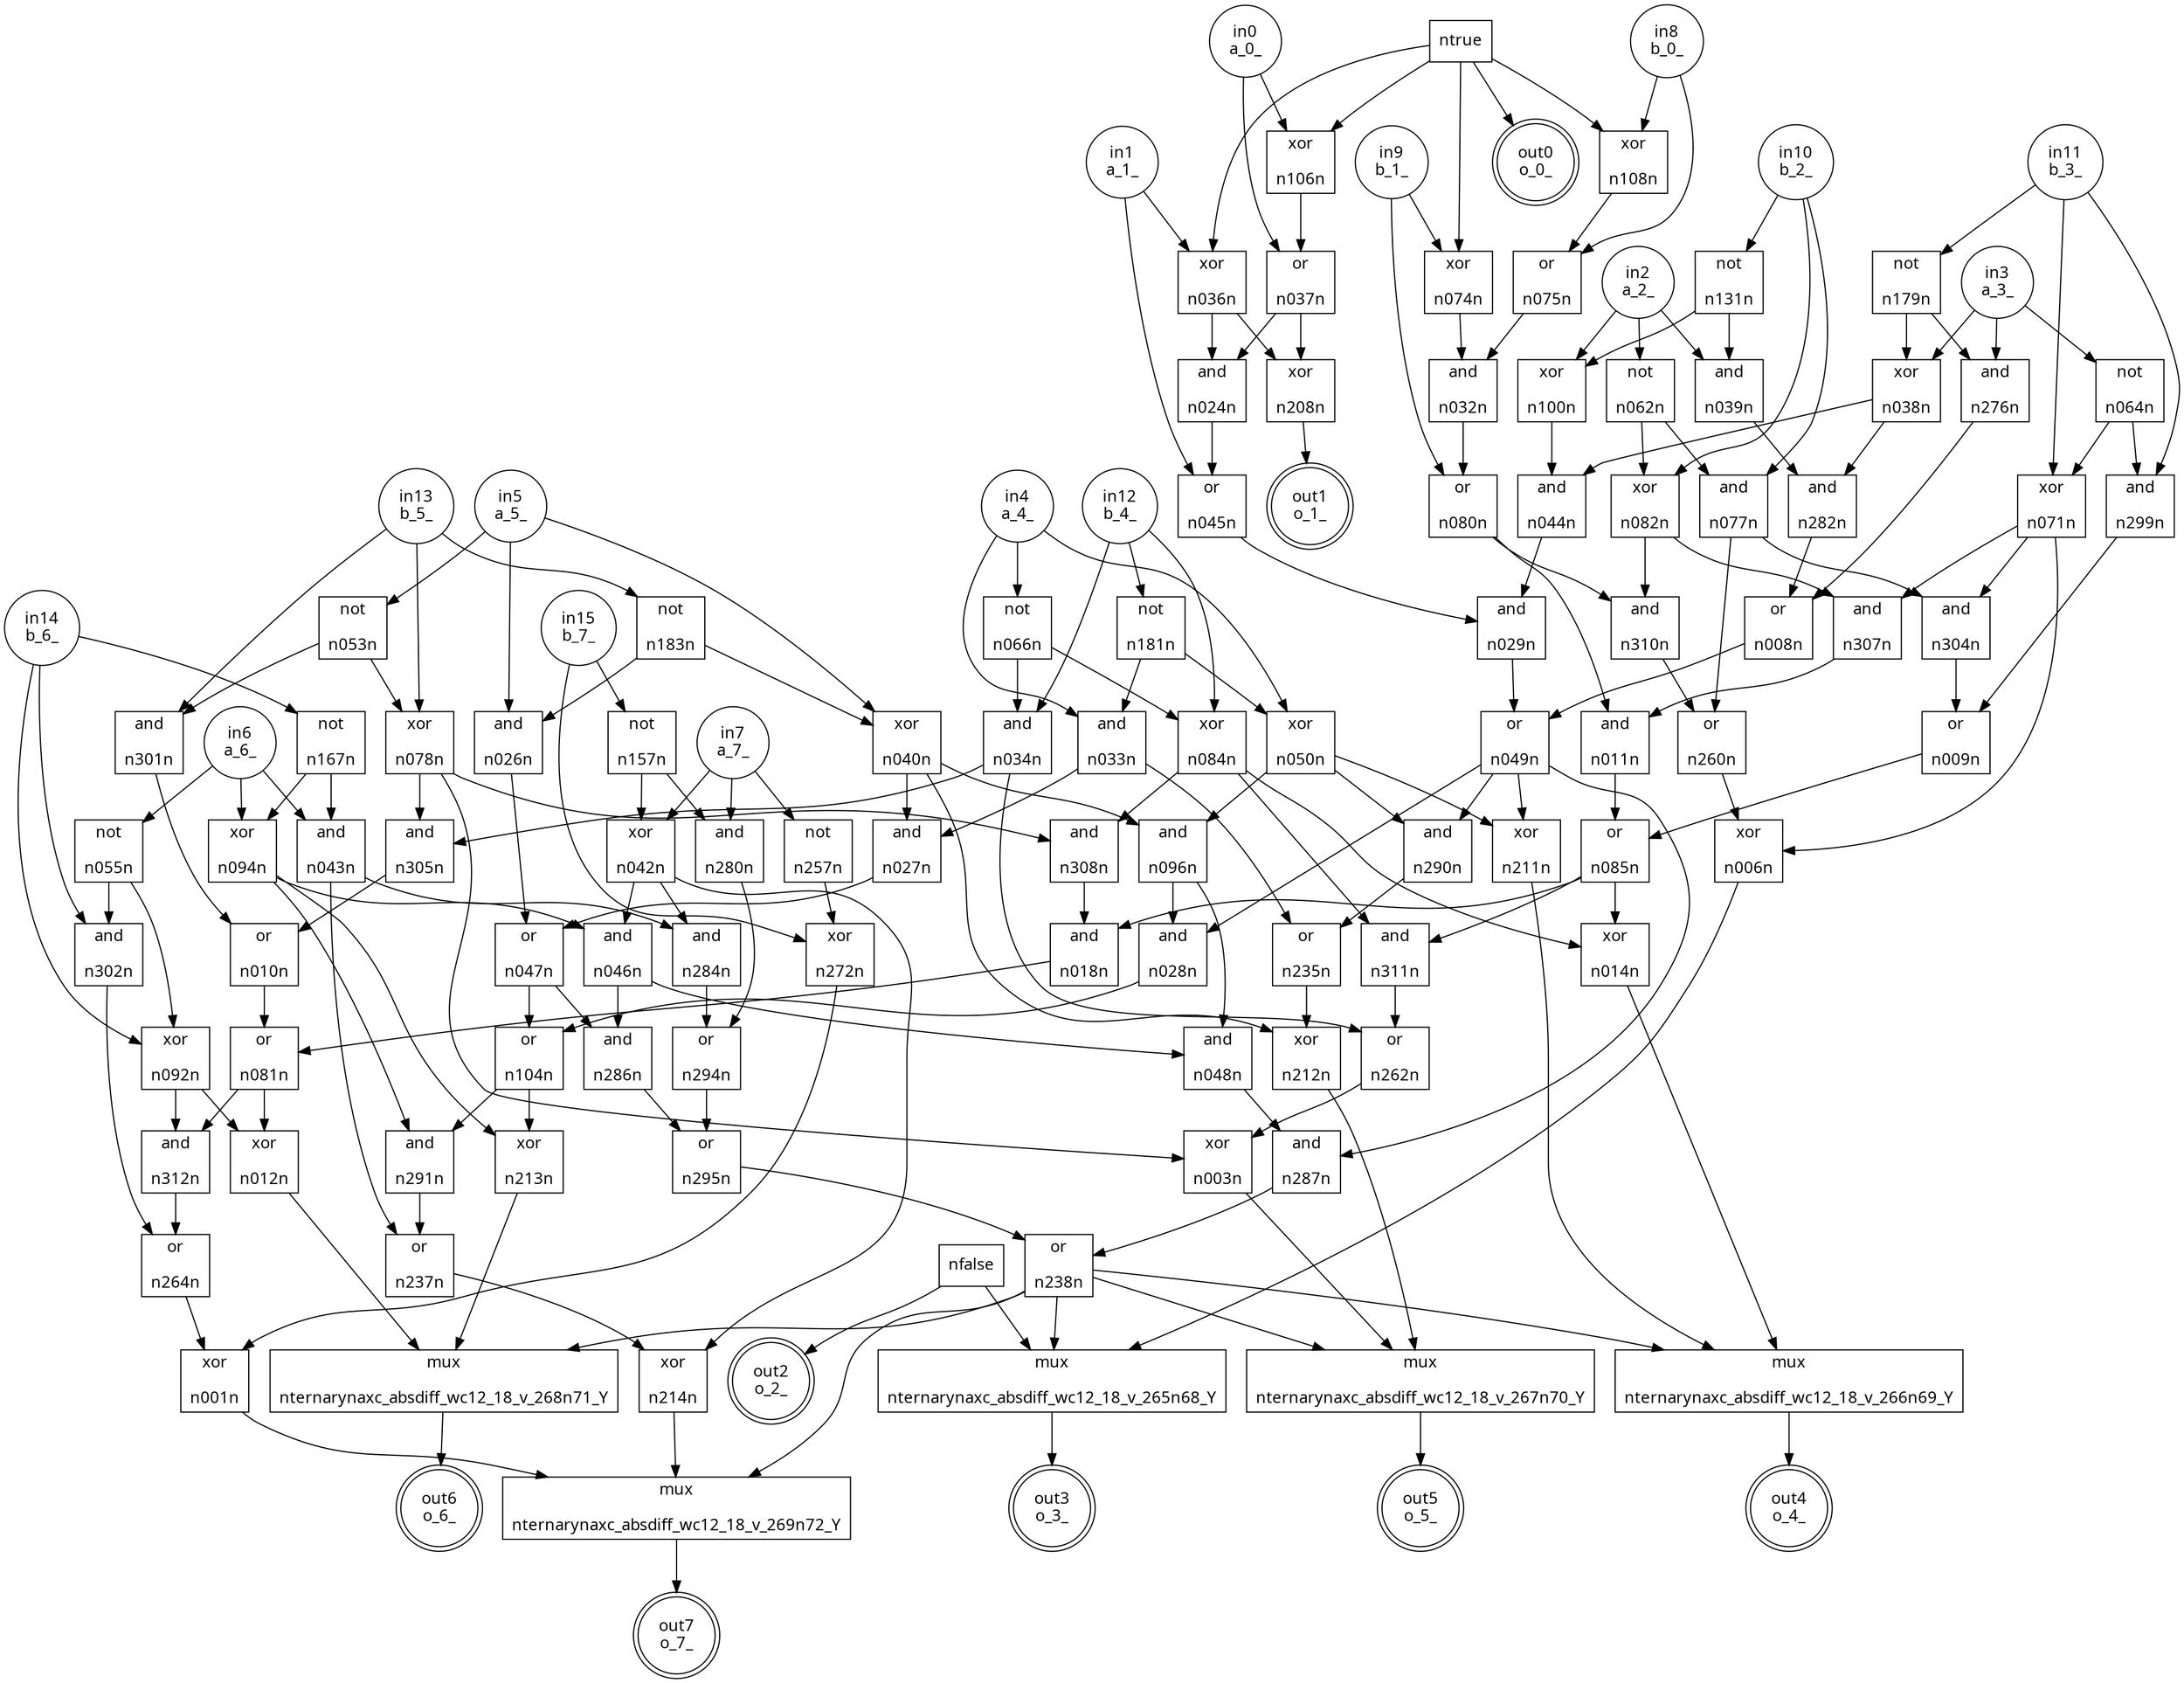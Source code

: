 digraph circuit {
    node[style=filled, fillcolor=white, shape=rect, fontname=geneva]
    a_0_ [label="in0\na_0_", shape=circle, fillcolor=white]
    a_1_ [label="in1\na_1_", shape=circle, fillcolor=white]
    a_2_ [label="in2\na_2_", shape=circle, fillcolor=white]
    a_3_ [label="in3\na_3_", shape=circle, fillcolor=white]
    a_4_ [label="in4\na_4_", shape=circle, fillcolor=white]
    a_5_ [label="in5\na_5_", shape=circle, fillcolor=white]
    a_6_ [label="in6\na_6_", shape=circle, fillcolor=white]
    a_7_ [label="in7\na_7_", shape=circle, fillcolor=white]
    b_0_ [label="in8\nb_0_", shape=circle, fillcolor=white]
    b_1_ [label="in9\nb_1_", shape=circle, fillcolor=white]
    b_2_ [label="in10\nb_2_", shape=circle, fillcolor=white]
    b_3_ [label="in11\nb_3_", shape=circle, fillcolor=white]
    b_4_ [label="in12\nb_4_", shape=circle, fillcolor=white]
    b_5_ [label="in13\nb_5_", shape=circle, fillcolor=white]
    b_6_ [label="in14\nb_6_", shape=circle, fillcolor=white]
    b_7_ [label="in15\nb_7_", shape=circle, fillcolor=white]
    n039n [label="and\n\nn039n", fillcolor=white]
    n276n [label="and\n\nn276n", fillcolor=white]
    n033n [label="and\n\nn033n", fillcolor=white]
    n026n [label="and\n\nn026n", fillcolor=white]
    n043n [label="and\n\nn043n", fillcolor=white]
    n280n [label="and\n\nn280n", fillcolor=white]
    n077n [label="and\n\nn077n", fillcolor=white]
    n299n [label="and\n\nn299n", fillcolor=white]
    n034n [label="and\n\nn034n", fillcolor=white]
    n301n [label="and\n\nn301n", fillcolor=white]
    n302n [label="and\n\nn302n", fillcolor=white]
    n024n [label="and\n\nn024n", fillcolor=white]
    n282n [label="and\n\nn282n", fillcolor=white]
    n027n [label="and\n\nn027n", fillcolor=white]
    n284n [label="and\n\nn284n", fillcolor=white]
    n029n [label="and\n\nn029n", fillcolor=white]
    n286n [label="and\n\nn286n", fillcolor=white]
    n287n [label="and\n\nn287n", fillcolor=white]
    n044n [label="and\n\nn044n", fillcolor=white]
    n096n [label="and\n\nn096n", fillcolor=white]
    n046n [label="and\n\nn046n", fillcolor=white]
    n048n [label="and\n\nn048n", fillcolor=white]
    n028n [label="and\n\nn028n", fillcolor=white]
    n290n [label="and\n\nn290n", fillcolor=white]
    n291n [label="and\n\nn291n", fillcolor=white]
    n032n [label="and\n\nn032n", fillcolor=white]
    n304n [label="and\n\nn304n", fillcolor=white]
    n305n [label="and\n\nn305n", fillcolor=white]
    n011n [label="and\n\nn011n", fillcolor=white]
    n307n [label="and\n\nn307n", fillcolor=white]
    n308n [label="and\n\nn308n", fillcolor=white]
    n018n [label="and\n\nn018n", fillcolor=white]
    n310n [label="and\n\nn310n", fillcolor=white]
    n311n [label="and\n\nn311n", fillcolor=white]
    n312n [label="and\n\nn312n", fillcolor=white]
    n183n [label="not\n\nn183n", fillcolor=white]
    n131n [label="not\n\nn131n", fillcolor=white]
    n179n [label="not\n\nn179n", fillcolor=white]
    n181n [label="not\n\nn181n", fillcolor=white]
    n167n [label="not\n\nn167n", fillcolor=white]
    n157n [label="not\n\nn157n", fillcolor=white]
    n062n [label="not\n\nn062n", fillcolor=white]
    n064n [label="not\n\nn064n", fillcolor=white]
    n066n [label="not\n\nn066n", fillcolor=white]
    n053n [label="not\n\nn053n", fillcolor=white]
    n055n [label="not\n\nn055n", fillcolor=white]
    n257n [label="not\n\nn257n", fillcolor=white]
    n295n [label="or\n\nn295n", fillcolor=white]
    n238n [label="or\n\nn238n", fillcolor=white]
    n104n [label="or\n\nn104n", fillcolor=white]
    n235n [label="or\n\nn235n", fillcolor=white]
    n037n [label="or\n\nn037n", fillcolor=white]
    n045n [label="or\n\nn045n", fillcolor=white]
    n008n [label="or\n\nn008n", fillcolor=white]
    n047n [label="or\n\nn047n", fillcolor=white]
    n294n [label="or\n\nn294n", fillcolor=white]
    n049n [label="or\n\nn049n", fillcolor=white]
    n237n [label="or\n\nn237n", fillcolor=white]
    n075n [label="or\n\nn075n", fillcolor=white]
    n080n [label="or\n\nn080n", fillcolor=white]
    n009n [label="or\n\nn009n", fillcolor=white]
    n010n [label="or\n\nn010n", fillcolor=white]
    n085n [label="or\n\nn085n", fillcolor=white]
    n081n [label="or\n\nn081n", fillcolor=white]
    n260n [label="or\n\nn260n", fillcolor=white]
    n262n [label="or\n\nn262n", fillcolor=white]
    n264n [label="or\n\nn264n", fillcolor=white]
    nternarynaxc_absdiff_wc12_18_v_265n68_Y [label="mux\n\nnternarynaxc_absdiff_wc12_18_v_265n68_Y", fillcolor=white]
    nternarynaxc_absdiff_wc12_18_v_266n69_Y [label="mux\n\nnternarynaxc_absdiff_wc12_18_v_266n69_Y", fillcolor=white]
    nternarynaxc_absdiff_wc12_18_v_267n70_Y [label="mux\n\nnternarynaxc_absdiff_wc12_18_v_267n70_Y", fillcolor=white]
    nternarynaxc_absdiff_wc12_18_v_268n71_Y [label="mux\n\nnternarynaxc_absdiff_wc12_18_v_268n71_Y", fillcolor=white]
    nternarynaxc_absdiff_wc12_18_v_269n72_Y [label="mux\n\nnternarynaxc_absdiff_wc12_18_v_269n72_Y", fillcolor=white]
    n208n [label="xor\n\nn208n", fillcolor=white]
    n211n [label="xor\n\nn211n", fillcolor=white]
    n212n [label="xor\n\nn212n", fillcolor=white]
    n213n [label="xor\n\nn213n", fillcolor=white]
    n214n [label="xor\n\nn214n", fillcolor=white]
    n106n [label="xor\n\nn106n", fillcolor=white]
    n036n [label="xor\n\nn036n", fillcolor=white]
    n100n [label="xor\n\nn100n", fillcolor=white]
    n038n [label="xor\n\nn038n", fillcolor=white]
    n050n [label="xor\n\nn050n", fillcolor=white]
    n040n [label="xor\n\nn040n", fillcolor=white]
    n094n [label="xor\n\nn094n", fillcolor=white]
    n042n [label="xor\n\nn042n", fillcolor=white]
    n006n [label="xor\n\nn006n", fillcolor=white]
    n014n [label="xor\n\nn014n", fillcolor=white]
    n003n [label="xor\n\nn003n", fillcolor=white]
    n012n [label="xor\n\nn012n", fillcolor=white]
    n001n [label="xor\n\nn001n", fillcolor=white]
    n108n [label="xor\n\nn108n", fillcolor=white]
    n074n [label="xor\n\nn074n", fillcolor=white]
    n082n [label="xor\n\nn082n", fillcolor=white]
    n071n [label="xor\n\nn071n", fillcolor=white]
    n084n [label="xor\n\nn084n", fillcolor=white]
    n078n [label="xor\n\nn078n", fillcolor=white]
    n092n [label="xor\n\nn092n", fillcolor=white]
    n272n [label="xor\n\nn272n", fillcolor=white]
    o_3_ [label="assign\n\no_3_", fillcolor=white]
    o_4_ [label="assign\n\no_4_", fillcolor=white]
    o_5_ [label="assign\n\no_5_", fillcolor=white]
    o_6_ [label="assign\n\no_6_", fillcolor=white]
    o_7_ [label="assign\n\no_7_", fillcolor=white]
    o_0_ [label="assign\n\no_0_", fillcolor=white]
    o_1_ [label="assign\n\no_1_", fillcolor=white]
    o_2_ [label="assign\n\no_2_", fillcolor=white]
    o_0_ [label="out0\no_0_", shape=doublecircle, fillcolor=white]
    o_1_ [label="out1\no_1_", shape=doublecircle, fillcolor=white]
    o_2_ [label="out2\no_2_", shape=doublecircle, fillcolor=white]
    o_3_ [label="out3\no_3_", shape=doublecircle, fillcolor=white]
    o_4_ [label="out4\no_4_", shape=doublecircle, fillcolor=white]
    o_5_ [label="out5\no_5_", shape=doublecircle, fillcolor=white]
    o_6_ [label="out6\no_6_", shape=doublecircle, fillcolor=white]
    o_7_ [label="out7\no_7_", shape=doublecircle, fillcolor=white]
    edge [fontname=Geneva, fontcolor=forestgreen]
    a_2_ -> n039n
    n131n -> n039n
    a_3_ -> n276n
    n179n -> n276n
    a_4_ -> n033n
    n181n -> n033n
    a_5_ -> n026n
    n183n -> n026n
    a_6_ -> n043n
    n167n -> n043n
    a_7_ -> n280n
    n157n -> n280n
    b_2_ -> n077n
    n062n -> n077n
    b_3_ -> n299n
    n064n -> n299n
    b_4_ -> n034n
    n066n -> n034n
    b_5_ -> n301n
    n053n -> n301n
    b_6_ -> n302n
    n055n -> n302n
    n036n -> n024n
    n037n -> n024n
    n038n -> n282n
    n039n -> n282n
    n040n -> n027n
    n033n -> n027n
    n042n -> n284n
    n043n -> n284n
    n044n -> n029n
    n045n -> n029n
    n046n -> n286n
    n047n -> n286n
    n048n -> n287n
    n049n -> n287n
    n038n -> n044n
    n100n -> n044n
    n040n -> n096n
    n050n -> n096n
    n042n -> n046n
    n094n -> n046n
    n046n -> n048n
    n096n -> n048n
    n096n -> n028n
    n049n -> n028n
    n050n -> n290n
    n049n -> n290n
    n094n -> n291n
    n104n -> n291n
    n074n -> n032n
    n075n -> n032n
    n071n -> n304n
    n077n -> n304n
    n078n -> n305n
    n034n -> n305n
    n307n -> n011n
    n080n -> n011n
    n071n -> n307n
    n082n -> n307n
    n078n -> n308n
    n084n -> n308n
    n308n -> n018n
    n085n -> n018n
    n082n -> n310n
    n080n -> n310n
    n084n -> n311n
    n085n -> n311n
    n092n -> n312n
    n081n -> n312n
    b_5_ -> n183n
    b_2_ -> n131n
    b_3_ -> n179n
    b_4_ -> n181n
    b_6_ -> n167n
    b_7_ -> n157n
    a_2_ -> n062n
    a_3_ -> n064n
    a_4_ -> n066n
    a_5_ -> n053n
    a_6_ -> n055n
    a_7_ -> n257n
    n294n -> n295n
    n286n -> n295n
    n295n -> n238n
    n287n -> n238n
    n047n -> n104n
    n028n -> n104n
    n033n -> n235n
    n290n -> n235n
    a_0_ -> n037n
    n106n -> n037n
    a_1_ -> n045n
    n024n -> n045n
    n276n -> n008n
    n282n -> n008n
    n026n -> n047n
    n027n -> n047n
    n280n -> n294n
    n284n -> n294n
    n008n -> n049n
    n029n -> n049n
    n043n -> n237n
    n291n -> n237n
    b_0_ -> n075n
    n108n -> n075n
    b_1_ -> n080n
    n032n -> n080n
    n299n -> n009n
    n304n -> n009n
    n301n -> n010n
    n305n -> n010n
    n009n -> n085n
    n011n -> n085n
    n010n -> n081n
    n018n -> n081n
    n077n -> n260n
    n310n -> n260n
    n034n -> n262n
    n311n -> n262n
    n302n -> n264n
    n312n -> n264n
    n006n -> nternarynaxc_absdiff_wc12_18_v_265n68_Y
    nfalse -> nternarynaxc_absdiff_wc12_18_v_265n68_Y
    n238n -> nternarynaxc_absdiff_wc12_18_v_265n68_Y
    n014n -> nternarynaxc_absdiff_wc12_18_v_266n69_Y
    n211n -> nternarynaxc_absdiff_wc12_18_v_266n69_Y
    n238n -> nternarynaxc_absdiff_wc12_18_v_266n69_Y
    n003n -> nternarynaxc_absdiff_wc12_18_v_267n70_Y
    n212n -> nternarynaxc_absdiff_wc12_18_v_267n70_Y
    n238n -> nternarynaxc_absdiff_wc12_18_v_267n70_Y
    n012n -> nternarynaxc_absdiff_wc12_18_v_268n71_Y
    n213n -> nternarynaxc_absdiff_wc12_18_v_268n71_Y
    n238n -> nternarynaxc_absdiff_wc12_18_v_268n71_Y
    n001n -> nternarynaxc_absdiff_wc12_18_v_269n72_Y
    n214n -> nternarynaxc_absdiff_wc12_18_v_269n72_Y
    n238n -> nternarynaxc_absdiff_wc12_18_v_269n72_Y
    n036n -> n208n
    n037n -> n208n
    n050n -> n211n
    n049n -> n211n
    n040n -> n212n
    n235n -> n212n
    n094n -> n213n
    n104n -> n213n
    n042n -> n214n
    n237n -> n214n
    a_0_ -> n106n
    ntrue -> n106n
    a_1_ -> n036n
    ntrue -> n036n
    a_2_ -> n100n
    n131n -> n100n
    a_3_ -> n038n
    n179n -> n038n
    a_4_ -> n050n
    n181n -> n050n
    a_5_ -> n040n
    n183n -> n040n
    a_6_ -> n094n
    n167n -> n094n
    a_7_ -> n042n
    n157n -> n042n
    n071n -> n006n
    n260n -> n006n
    n084n -> n014n
    n085n -> n014n
    n078n -> n003n
    n262n -> n003n
    n092n -> n012n
    n081n -> n012n
    n272n -> n001n
    n264n -> n001n
    b_0_ -> n108n
    ntrue -> n108n
    b_1_ -> n074n
    ntrue -> n074n
    b_2_ -> n082n
    n062n -> n082n
    b_3_ -> n071n
    n064n -> n071n
    b_4_ -> n084n
    n066n -> n084n
    b_5_ -> n078n
    n053n -> n078n
    b_6_ -> n092n
    n055n -> n092n
    b_7_ -> n272n
    n257n -> n272n
    nternarynaxc_absdiff_wc12_18_v_265n68_Y -> o_3_
    nternarynaxc_absdiff_wc12_18_v_266n69_Y -> o_4_
    nternarynaxc_absdiff_wc12_18_v_267n70_Y -> o_5_
    nternarynaxc_absdiff_wc12_18_v_268n71_Y -> o_6_
    nternarynaxc_absdiff_wc12_18_v_269n72_Y -> o_7_
    ntrue -> o_0_
    n208n -> o_1_
    nfalse -> o_2_
}